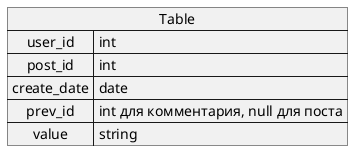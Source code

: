 @startuml
map Table {
 user_id => int
 post_id => int
 create_date => date
 prev_id => int для комментария, null для поста
 value => string
}
@enduml
